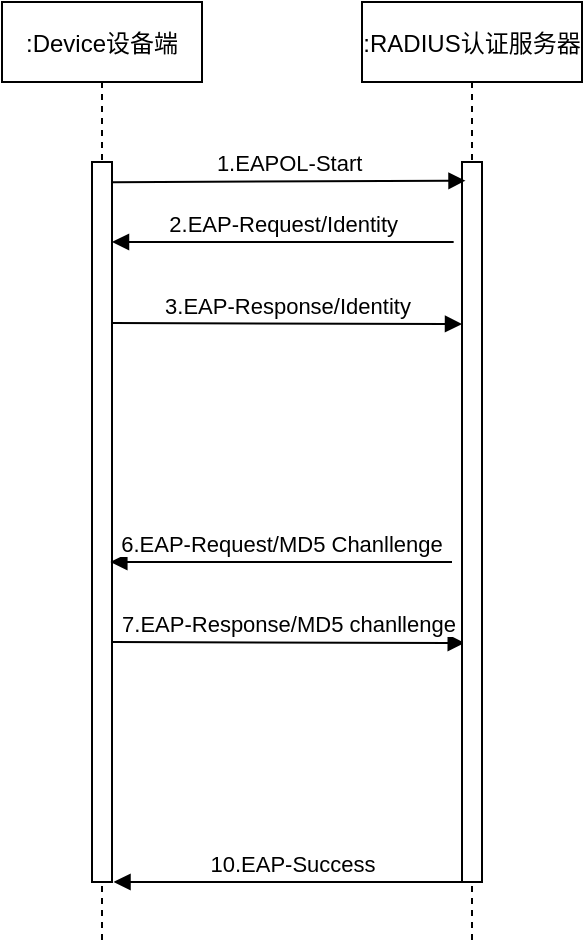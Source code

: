 <mxfile version="21.6.6" type="github">
  <diagram name="第 1 页" id="_xqbL-4A8Ex_9uuWLOnW">
    <mxGraphModel dx="1094" dy="617" grid="1" gridSize="10" guides="1" tooltips="1" connect="1" arrows="1" fold="1" page="1" pageScale="1" pageWidth="827" pageHeight="1169" math="0" shadow="0">
      <root>
        <mxCell id="0" />
        <mxCell id="1" parent="0" />
        <mxCell id="WRlRsOg9scwtYN7NSVLy-1" value=":Device设备端" style="shape=umlLifeline;perimeter=lifelinePerimeter;container=1;collapsible=0;recursiveResize=0;rounded=0;shadow=0;strokeWidth=1;" vertex="1" parent="1">
          <mxGeometry x="590" y="270" width="100" height="470" as="geometry" />
        </mxCell>
        <mxCell id="WRlRsOg9scwtYN7NSVLy-2" value="" style="points=[];perimeter=orthogonalPerimeter;rounded=0;shadow=0;strokeWidth=1;" vertex="1" parent="WRlRsOg9scwtYN7NSVLy-1">
          <mxGeometry x="45" y="80" width="10" height="360" as="geometry" />
        </mxCell>
        <mxCell id="WRlRsOg9scwtYN7NSVLy-3" value="6.EAP-Request/MD5 Chanllenge" style="verticalAlign=bottom;endArrow=block;shadow=0;strokeWidth=1;exitX=0.083;exitY=0.364;exitDx=0;exitDy=0;exitPerimeter=0;" edge="1" parent="WRlRsOg9scwtYN7NSVLy-1">
          <mxGeometry x="-0.002" relative="1" as="geometry">
            <mxPoint x="225" y="280" as="sourcePoint" />
            <mxPoint x="54.17" y="280" as="targetPoint" />
            <mxPoint as="offset" />
          </mxGeometry>
        </mxCell>
        <mxCell id="WRlRsOg9scwtYN7NSVLy-4" value="7.EAP-Response/MD5 chanllenge" style="verticalAlign=bottom;endArrow=block;shadow=0;strokeWidth=1;entryX=0.137;entryY=0.668;entryDx=0;entryDy=0;entryPerimeter=0;" edge="1" parent="WRlRsOg9scwtYN7NSVLy-1" target="WRlRsOg9scwtYN7NSVLy-7">
          <mxGeometry x="0.003" relative="1" as="geometry">
            <mxPoint x="55" y="320" as="sourcePoint" />
            <mxPoint as="offset" />
            <mxPoint x="230" y="320.5" as="targetPoint" />
          </mxGeometry>
        </mxCell>
        <mxCell id="WRlRsOg9scwtYN7NSVLy-6" value=":RADIUS认证服务器" style="shape=umlLifeline;perimeter=lifelinePerimeter;container=1;collapsible=0;recursiveResize=0;rounded=0;shadow=0;strokeWidth=1;" vertex="1" parent="1">
          <mxGeometry x="770" y="270" width="110" height="470" as="geometry" />
        </mxCell>
        <mxCell id="WRlRsOg9scwtYN7NSVLy-7" value="" style="points=[];perimeter=orthogonalPerimeter;rounded=0;shadow=0;strokeWidth=1;" vertex="1" parent="WRlRsOg9scwtYN7NSVLy-6">
          <mxGeometry x="50" y="80" width="10" height="360" as="geometry" />
        </mxCell>
        <mxCell id="WRlRsOg9scwtYN7NSVLy-8" value="3.EAP-Response/Identity" style="verticalAlign=bottom;endArrow=block;shadow=0;strokeWidth=1;" edge="1" parent="WRlRsOg9scwtYN7NSVLy-6">
          <mxGeometry x="0.003" relative="1" as="geometry">
            <mxPoint x="-125" y="160.5" as="sourcePoint" />
            <mxPoint as="offset" />
            <mxPoint x="50" y="161" as="targetPoint" />
          </mxGeometry>
        </mxCell>
        <mxCell id="WRlRsOg9scwtYN7NSVLy-13" value="1.EAPOL-Start" style="verticalAlign=bottom;endArrow=block;entryX=0.175;entryY=0.026;shadow=0;strokeWidth=1;exitX=1.032;exitY=0.028;exitDx=0;exitDy=0;exitPerimeter=0;entryDx=0;entryDy=0;entryPerimeter=0;" edge="1" parent="1" source="WRlRsOg9scwtYN7NSVLy-2" target="WRlRsOg9scwtYN7NSVLy-7">
          <mxGeometry x="0.003" relative="1" as="geometry">
            <mxPoint x="745" y="350" as="sourcePoint" />
            <mxPoint as="offset" />
          </mxGeometry>
        </mxCell>
        <mxCell id="WRlRsOg9scwtYN7NSVLy-14" value="2.EAP-Request/Identity" style="verticalAlign=bottom;endArrow=block;shadow=0;strokeWidth=1;exitX=0.083;exitY=0.364;exitDx=0;exitDy=0;exitPerimeter=0;" edge="1" parent="1">
          <mxGeometry x="-0.002" relative="1" as="geometry">
            <mxPoint x="815.83" y="390.0" as="sourcePoint" />
            <mxPoint x="645" y="390.0" as="targetPoint" />
            <mxPoint as="offset" />
          </mxGeometry>
        </mxCell>
        <mxCell id="WRlRsOg9scwtYN7NSVLy-19" value="10.EAP-Success" style="verticalAlign=bottom;endArrow=block;shadow=0;strokeWidth=1;entryX=1.076;entryY=1;entryDx=0;entryDy=0;entryPerimeter=0;" edge="1" parent="1" source="WRlRsOg9scwtYN7NSVLy-6" target="WRlRsOg9scwtYN7NSVLy-2">
          <mxGeometry x="-0.002" relative="1" as="geometry">
            <mxPoint x="810.83" y="700" as="sourcePoint" />
            <mxPoint x="650" y="700" as="targetPoint" />
            <mxPoint as="offset" />
          </mxGeometry>
        </mxCell>
      </root>
    </mxGraphModel>
  </diagram>
</mxfile>
